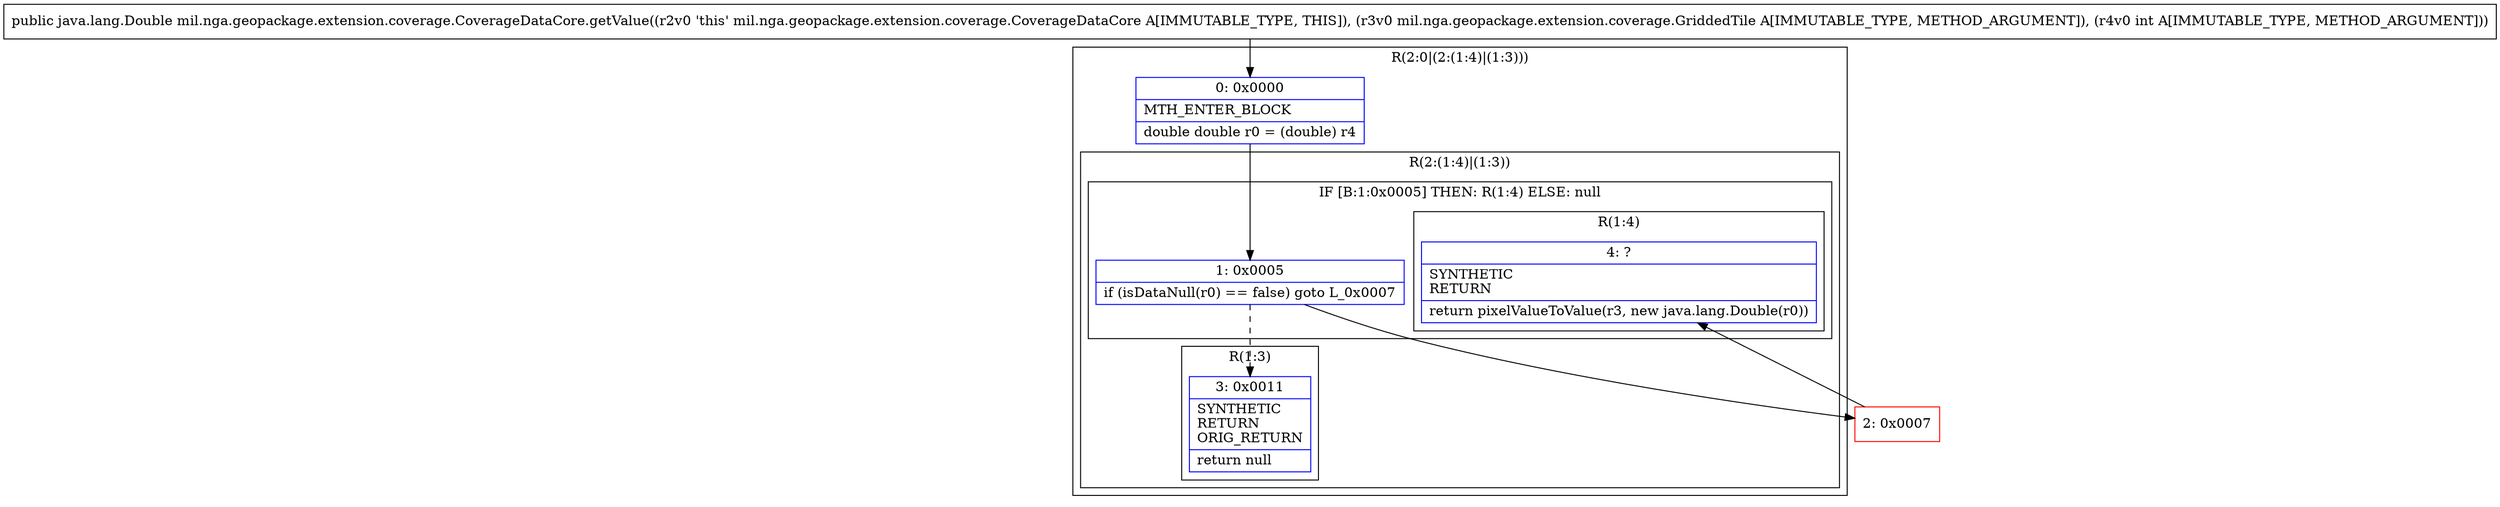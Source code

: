 digraph "CFG formil.nga.geopackage.extension.coverage.CoverageDataCore.getValue(Lmil\/nga\/geopackage\/extension\/coverage\/GriddedTile;I)Ljava\/lang\/Double;" {
subgraph cluster_Region_1260317260 {
label = "R(2:0|(2:(1:4)|(1:3)))";
node [shape=record,color=blue];
Node_0 [shape=record,label="{0\:\ 0x0000|MTH_ENTER_BLOCK\l|double double r0 = (double) r4\l}"];
subgraph cluster_Region_1102031332 {
label = "R(2:(1:4)|(1:3))";
node [shape=record,color=blue];
subgraph cluster_IfRegion_341780505 {
label = "IF [B:1:0x0005] THEN: R(1:4) ELSE: null";
node [shape=record,color=blue];
Node_1 [shape=record,label="{1\:\ 0x0005|if (isDataNull(r0) == false) goto L_0x0007\l}"];
subgraph cluster_Region_1749805192 {
label = "R(1:4)";
node [shape=record,color=blue];
Node_4 [shape=record,label="{4\:\ ?|SYNTHETIC\lRETURN\l|return pixelValueToValue(r3, new java.lang.Double(r0))\l}"];
}
}
subgraph cluster_Region_1679142023 {
label = "R(1:3)";
node [shape=record,color=blue];
Node_3 [shape=record,label="{3\:\ 0x0011|SYNTHETIC\lRETURN\lORIG_RETURN\l|return null\l}"];
}
}
}
Node_2 [shape=record,color=red,label="{2\:\ 0x0007}"];
MethodNode[shape=record,label="{public java.lang.Double mil.nga.geopackage.extension.coverage.CoverageDataCore.getValue((r2v0 'this' mil.nga.geopackage.extension.coverage.CoverageDataCore A[IMMUTABLE_TYPE, THIS]), (r3v0 mil.nga.geopackage.extension.coverage.GriddedTile A[IMMUTABLE_TYPE, METHOD_ARGUMENT]), (r4v0 int A[IMMUTABLE_TYPE, METHOD_ARGUMENT])) }"];
MethodNode -> Node_0;
Node_0 -> Node_1;
Node_1 -> Node_2;
Node_1 -> Node_3[style=dashed];
Node_2 -> Node_4;
}

